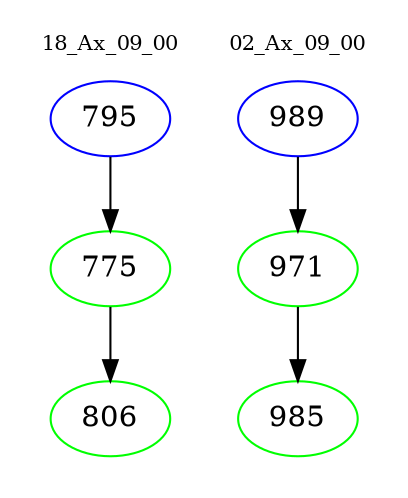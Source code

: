 digraph{
subgraph cluster_0 {
color = white
label = "18_Ax_09_00";
fontsize=10;
T0_795 [label="795", color="blue"]
T0_795 -> T0_775 [color="black"]
T0_775 [label="775", color="green"]
T0_775 -> T0_806 [color="black"]
T0_806 [label="806", color="green"]
}
subgraph cluster_1 {
color = white
label = "02_Ax_09_00";
fontsize=10;
T1_989 [label="989", color="blue"]
T1_989 -> T1_971 [color="black"]
T1_971 [label="971", color="green"]
T1_971 -> T1_985 [color="black"]
T1_985 [label="985", color="green"]
}
}
